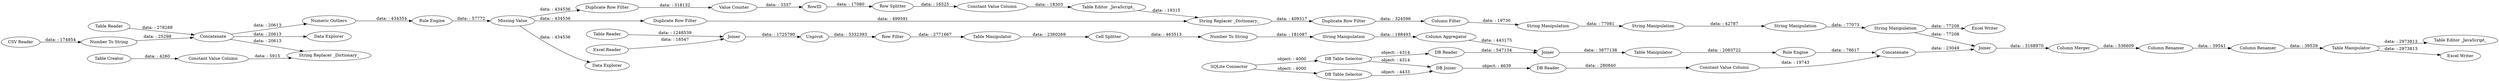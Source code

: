 digraph {
	"-7575105879284580134_29" [label=RowID]
	"-7575105879284580134_2" [label="Table Reader"]
	"-7575105879284580134_52" [label="Column Aggregator"]
	"-7575105879284580134_20" [label="Data Explorer"]
	"-7575105879284580134_24" [label="Data Explorer"]
	"-7575105879284580134_6" [label="SQLite Connector"]
	"-7575105879284580134_28" [label="Row Splitter"]
	"-7575105879284580134_65" [label="Table Editor _JavaScript_"]
	"-7575105879284580134_31" [label="Table Editor _JavaScript_"]
	"-7575105879284580134_10" [label="Number To String"]
	"-7575105879284580134_48" [label="Table Manipulator"]
	"-7575105879284580134_23" [label="Missing Value"]
	"-7575105879284580134_19" [label="DB Reader"]
	"-7575105879284580134_5" [label="DB Table Selector"]
	"-7575105879284580134_32" [label="String Replacer _Dictionary_"]
	"-7575105879284580134_30" [label="Constant Value Column"]
	"-7575105879284580134_21" [label="Numeric Outliers"]
	"-7575105879284580134_22" [label="Rule Engine"]
	"-7575105879284580134_50" [label="Number To String"]
	"-7575105879284580134_57" [label="Rule Engine"]
	"-7575105879284580134_61" [label="Excel Writer"]
	"-7575105879284580134_39" [label="String Manipulation"]
	"-7575105879284580134_47" [label="Row Filter"]
	"-7575105879284580134_36" [label="Duplicate Row Filter"]
	"-7575105879284580134_18" [label="DB Joiner"]
	"-7575105879284580134_8" [label="Table Reader"]
	"-7575105879284580134_13" [label="Constant Value Column"]
	"-7575105879284580134_60" [label="Table Manipulator"]
	"-7575105879284580134_42" [label="Excel Writer"]
	"-7575105879284580134_49" [label="Cell Splitter"]
	"-7575105879284580134_4" [label="DB Table Selector"]
	"-7575105879284580134_12" [label="Table Creator"]
	"-7575105879284580134_27" [label="Value Counter"]
	"-7575105879284580134_54" [label="Table Manipulator"]
	"-7575105879284580134_46" [label=Unpivot]
	"-7575105879284580134_55" [label="Constant Value Column"]
	"-7575105879284580134_53" [label=Joiner]
	"-7575105879284580134_37" [label="Column Filter"]
	"-7575105879284580134_25" [label="Duplicate Row Filter"]
	"-7575105879284580134_40" [label="String Manipulation"]
	"-7575105879284580134_63" [label="Column Renamer"]
	"-7575105879284580134_45" [label=Joiner]
	"-7575105879284580134_7" [label="Excel Reader"]
	"-7575105879284580134_41" [label="String Manipulation"]
	"-7575105879284580134_15" [label="String Replacer _Dictionary_"]
	"-7575105879284580134_59" [label=Joiner]
	"-7575105879284580134_64" [label="Column Renamer"]
	"-7575105879284580134_11" [label=Concatenate]
	"-7575105879284580134_62" [label="Column Merger"]
	"-7575105879284580134_9" [label="DB Reader"]
	"-7575105879284580134_1" [label="CSV Reader"]
	"-7575105879284580134_26" [label="Duplicate Row Filter"]
	"-7575105879284580134_51" [label="String Manipulation"]
	"-7575105879284580134_58" [label=Concatenate]
	"-7575105879284580134_38" [label="String Manipulation"]
	"-7575105879284580134_46" -> "-7575105879284580134_47" [label="data: : 5332393"]
	"-7575105879284580134_12" -> "-7575105879284580134_13" [label="data: : 4260"]
	"-7575105879284580134_2" -> "-7575105879284580134_11" [label="data: : 278288"]
	"-7575105879284580134_29" -> "-7575105879284580134_28" [label="data: : 17080"]
	"-7575105879284580134_63" -> "-7575105879284580134_64" [label="data: : 39541"]
	"-7575105879284580134_11" -> "-7575105879284580134_15" [label="data: : 20613"]
	"-7575105879284580134_11" -> "-7575105879284580134_21" [label="data: : 20613"]
	"-7575105879284580134_26" -> "-7575105879284580134_27" [label="data: : 318132"]
	"-7575105879284580134_40" -> "-7575105879284580134_41" [label="data: : 77073"]
	"-7575105879284580134_39" -> "-7575105879284580134_40" [label="data: : 42787"]
	"-7575105879284580134_52" -> "-7575105879284580134_53" [label="data: : 443175"]
	"-7575105879284580134_6" -> "-7575105879284580134_4" [label="object: : 4000"]
	"-7575105879284580134_36" -> "-7575105879284580134_37" [label="data: : 324596"]
	"-7575105879284580134_6" -> "-7575105879284580134_5" [label="object: : 4000"]
	"-7575105879284580134_50" -> "-7575105879284580134_51" [label="data: : 181087"]
	"-7575105879284580134_22" -> "-7575105879284580134_23" [label="data: : 57772"]
	"-7575105879284580134_23" -> "-7575105879284580134_26" [label="data: : 434536"]
	"-7575105879284580134_23" -> "-7575105879284580134_25" [label="data: : 434536"]
	"-7575105879284580134_51" -> "-7575105879284580134_52" [label="data: : 188493"]
	"-7575105879284580134_41" -> "-7575105879284580134_59" [label="data: : 77208"]
	"-7575105879284580134_27" -> "-7575105879284580134_29" [label="data: : 3337"]
	"-7575105879284580134_45" -> "-7575105879284580134_46" [label="data: : 1725790"]
	"-7575105879284580134_54" -> "-7575105879284580134_57" [label="data: : 2083722"]
	"-7575105879284580134_62" -> "-7575105879284580134_63" [label="data: : 536609"]
	"-7575105879284580134_9" -> "-7575105879284580134_53" [label="data: : 547134"]
	"-7575105879284580134_31" -> "-7575105879284580134_32" [label="data: : 19315"]
	"-7575105879284580134_28" -> "-7575105879284580134_30" [label="data: : 16525"]
	"-7575105879284580134_48" -> "-7575105879284580134_49" [label="data: : 2360269"]
	"-7575105879284580134_49" -> "-7575105879284580134_50" [label="data: : 463513"]
	"-7575105879284580134_19" -> "-7575105879284580134_55" [label="data: : 280840"]
	"-7575105879284580134_5" -> "-7575105879284580134_9" [label="object: : 4314"]
	"-7575105879284580134_59" -> "-7575105879284580134_62" [label="data: : 3168970"]
	"-7575105879284580134_7" -> "-7575105879284580134_45" [label="data: : 18547"]
	"-7575105879284580134_37" -> "-7575105879284580134_38" [label="data: : 19730"]
	"-7575105879284580134_1" -> "-7575105879284580134_10" [label="data: : 174854"]
	"-7575105879284580134_30" -> "-7575105879284580134_31" [label="data: : 18303"]
	"-7575105879284580134_53" -> "-7575105879284580134_54" [label="data: : 3877138"]
	"-7575105879284580134_13" -> "-7575105879284580134_15" [label="data: : 5915"]
	"-7575105879284580134_11" -> "-7575105879284580134_20" [label="data: : 20613"]
	"-7575105879284580134_32" -> "-7575105879284580134_36" [label="data: : 409317"]
	"-7575105879284580134_5" -> "-7575105879284580134_18" [label="object: : 4314"]
	"-7575105879284580134_60" -> "-7575105879284580134_61" [label="data: : 2973813"]
	"-7575105879284580134_38" -> "-7575105879284580134_39" [label="data: : 77081"]
	"-7575105879284580134_25" -> "-7575105879284580134_32" [label="data: : 499591"]
	"-7575105879284580134_23" -> "-7575105879284580134_24" [label="data: : 434536"]
	"-7575105879284580134_60" -> "-7575105879284580134_65" [label="data: : 2973813"]
	"-7575105879284580134_41" -> "-7575105879284580134_42" [label="data: : 77208"]
	"-7575105879284580134_64" -> "-7575105879284580134_60" [label="data: : 39539"]
	"-7575105879284580134_10" -> "-7575105879284580134_11" [label="data: : 25298"]
	"-7575105879284580134_18" -> "-7575105879284580134_19" [label="object: : 4639"]
	"-7575105879284580134_4" -> "-7575105879284580134_18" [label="object: : 4433"]
	"-7575105879284580134_21" -> "-7575105879284580134_22" [label="data: : 434354"]
	"-7575105879284580134_47" -> "-7575105879284580134_48" [label="data: : 2771667"]
	"-7575105879284580134_58" -> "-7575105879284580134_59" [label="data: : 23049"]
	"-7575105879284580134_55" -> "-7575105879284580134_58" [label="data: : 19743"]
	"-7575105879284580134_8" -> "-7575105879284580134_45" [label="data: : 1248539"]
	"-7575105879284580134_57" -> "-7575105879284580134_58" [label="data: : 78617"]
	rankdir=LR
}
